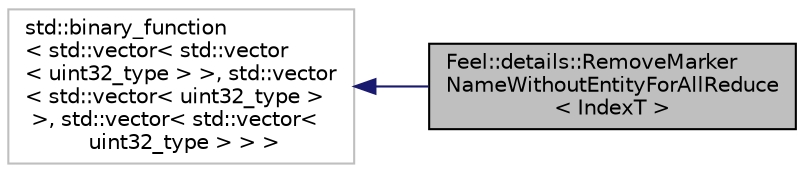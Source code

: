digraph "Feel::details::RemoveMarkerNameWithoutEntityForAllReduce&lt; IndexT &gt;"
{
 // LATEX_PDF_SIZE
  edge [fontname="Helvetica",fontsize="10",labelfontname="Helvetica",labelfontsize="10"];
  node [fontname="Helvetica",fontsize="10",shape=record];
  rankdir="LR";
  Node1 [label="Feel::details::RemoveMarker\lNameWithoutEntityForAllReduce\l\< IndexT \>",height=0.2,width=0.4,color="black", fillcolor="grey75", style="filled", fontcolor="black",tooltip=" "];
  Node2 -> Node1 [dir="back",color="midnightblue",fontsize="10",style="solid",fontname="Helvetica"];
  Node2 [label="std::binary_function\l\< std::vector\< std::vector\l\< uint32_type \> \>, std::vector\l\< std::vector\< uint32_type \>\l \>, std::vector\< std::vector\<\l uint32_type \> \> \>",height=0.2,width=0.4,color="grey75", fillcolor="white", style="filled",tooltip=" "];
}
